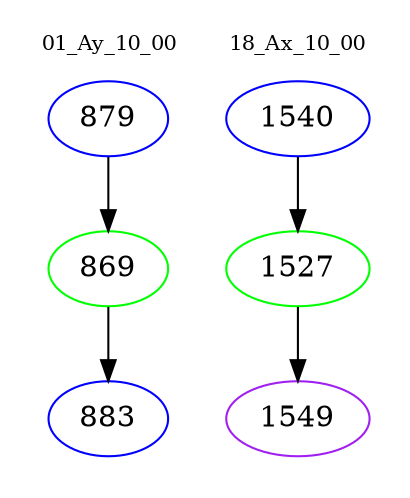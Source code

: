 digraph{
subgraph cluster_0 {
color = white
label = "01_Ay_10_00";
fontsize=10;
T0_879 [label="879", color="blue"]
T0_879 -> T0_869 [color="black"]
T0_869 [label="869", color="green"]
T0_869 -> T0_883 [color="black"]
T0_883 [label="883", color="blue"]
}
subgraph cluster_1 {
color = white
label = "18_Ax_10_00";
fontsize=10;
T1_1540 [label="1540", color="blue"]
T1_1540 -> T1_1527 [color="black"]
T1_1527 [label="1527", color="green"]
T1_1527 -> T1_1549 [color="black"]
T1_1549 [label="1549", color="purple"]
}
}
